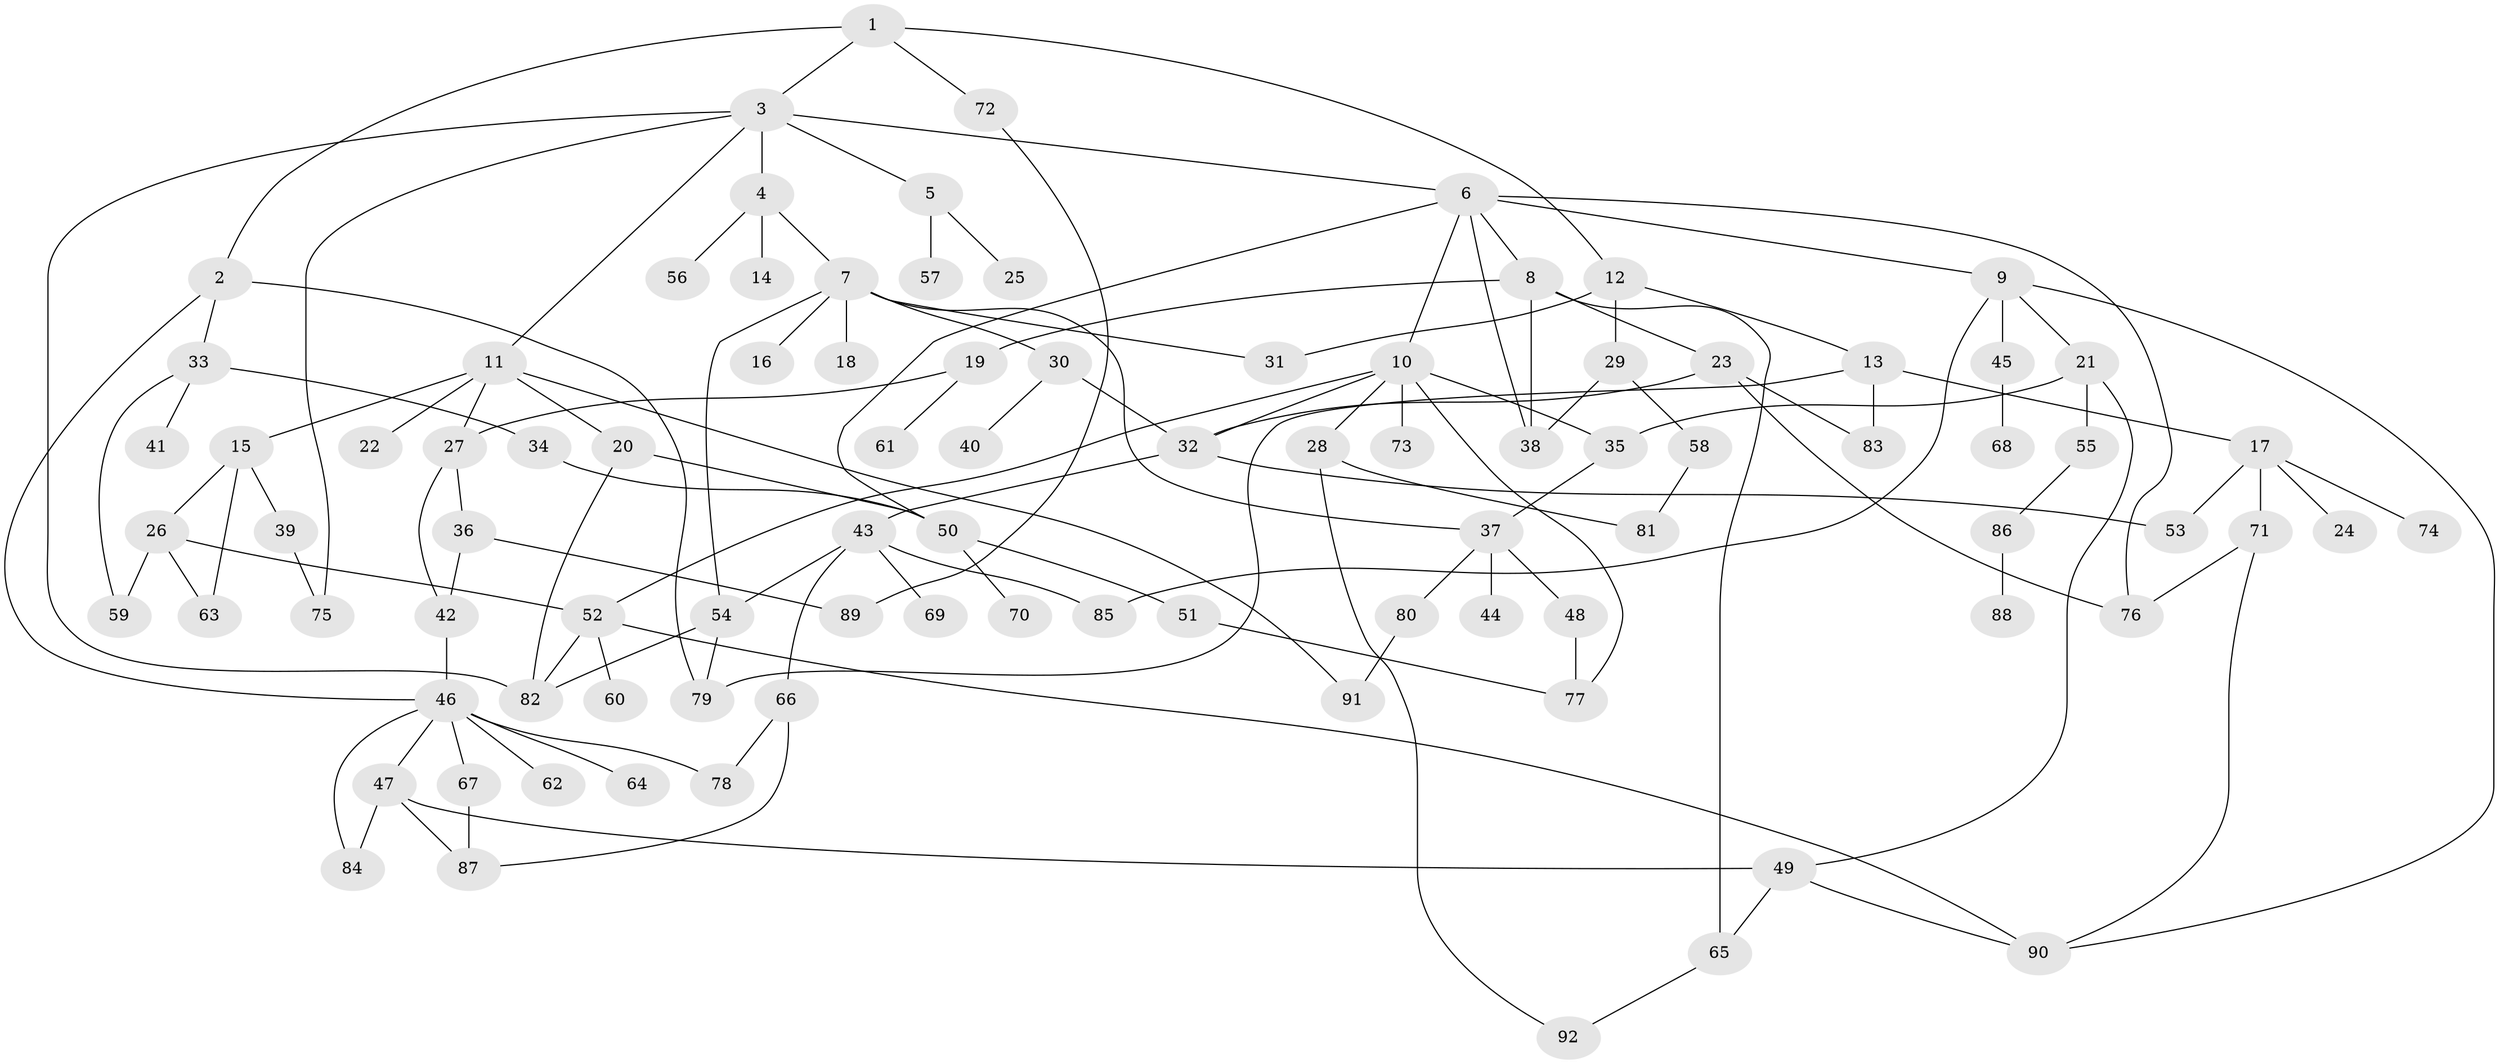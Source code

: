// coarse degree distribution, {1: 0.3695652173913043, 3: 0.08695652173913043, 6: 0.08695652173913043, 2: 0.32608695652173914, 17: 0.021739130434782608, 4: 0.021739130434782608, 5: 0.021739130434782608, 7: 0.06521739130434782}
// Generated by graph-tools (version 1.1) at 2025/46/03/04/25 21:46:08]
// undirected, 92 vertices, 133 edges
graph export_dot {
graph [start="1"]
  node [color=gray90,style=filled];
  1;
  2;
  3;
  4;
  5;
  6;
  7;
  8;
  9;
  10;
  11;
  12;
  13;
  14;
  15;
  16;
  17;
  18;
  19;
  20;
  21;
  22;
  23;
  24;
  25;
  26;
  27;
  28;
  29;
  30;
  31;
  32;
  33;
  34;
  35;
  36;
  37;
  38;
  39;
  40;
  41;
  42;
  43;
  44;
  45;
  46;
  47;
  48;
  49;
  50;
  51;
  52;
  53;
  54;
  55;
  56;
  57;
  58;
  59;
  60;
  61;
  62;
  63;
  64;
  65;
  66;
  67;
  68;
  69;
  70;
  71;
  72;
  73;
  74;
  75;
  76;
  77;
  78;
  79;
  80;
  81;
  82;
  83;
  84;
  85;
  86;
  87;
  88;
  89;
  90;
  91;
  92;
  1 -- 2;
  1 -- 3;
  1 -- 12;
  1 -- 72;
  2 -- 33;
  2 -- 46;
  2 -- 79;
  3 -- 4;
  3 -- 5;
  3 -- 6;
  3 -- 11;
  3 -- 75;
  3 -- 82;
  4 -- 7;
  4 -- 14;
  4 -- 56;
  5 -- 25;
  5 -- 57;
  6 -- 8;
  6 -- 9;
  6 -- 10;
  6 -- 38;
  6 -- 76;
  6 -- 50;
  7 -- 16;
  7 -- 18;
  7 -- 30;
  7 -- 37;
  7 -- 54;
  7 -- 31;
  8 -- 19;
  8 -- 23;
  8 -- 65;
  8 -- 38;
  9 -- 21;
  9 -- 45;
  9 -- 90;
  9 -- 85;
  10 -- 28;
  10 -- 35;
  10 -- 73;
  10 -- 77;
  10 -- 32;
  10 -- 52;
  11 -- 15;
  11 -- 20;
  11 -- 22;
  11 -- 91;
  11 -- 27;
  12 -- 13;
  12 -- 29;
  12 -- 31;
  13 -- 17;
  13 -- 83;
  13 -- 79;
  15 -- 26;
  15 -- 39;
  15 -- 63;
  17 -- 24;
  17 -- 53;
  17 -- 71;
  17 -- 74;
  19 -- 27;
  19 -- 61;
  20 -- 50;
  20 -- 82;
  21 -- 49;
  21 -- 55;
  21 -- 35;
  23 -- 32;
  23 -- 76;
  23 -- 83;
  26 -- 52;
  26 -- 63;
  26 -- 59;
  27 -- 36;
  27 -- 42;
  28 -- 92;
  28 -- 81;
  29 -- 38;
  29 -- 58;
  30 -- 40;
  30 -- 32;
  32 -- 43;
  32 -- 53;
  33 -- 34;
  33 -- 41;
  33 -- 59;
  34 -- 50;
  35 -- 37;
  36 -- 42;
  36 -- 89;
  37 -- 44;
  37 -- 48;
  37 -- 80;
  39 -- 75;
  42 -- 46;
  43 -- 66;
  43 -- 69;
  43 -- 85;
  43 -- 54;
  45 -- 68;
  46 -- 47;
  46 -- 62;
  46 -- 64;
  46 -- 67;
  46 -- 78;
  46 -- 84;
  47 -- 49;
  47 -- 87;
  47 -- 84;
  48 -- 77;
  49 -- 90;
  49 -- 65;
  50 -- 51;
  50 -- 70;
  51 -- 77;
  52 -- 60;
  52 -- 90;
  52 -- 82;
  54 -- 79;
  54 -- 82;
  55 -- 86;
  58 -- 81;
  65 -- 92;
  66 -- 87;
  66 -- 78;
  67 -- 87;
  71 -- 76;
  71 -- 90;
  72 -- 89;
  80 -- 91;
  86 -- 88;
}
